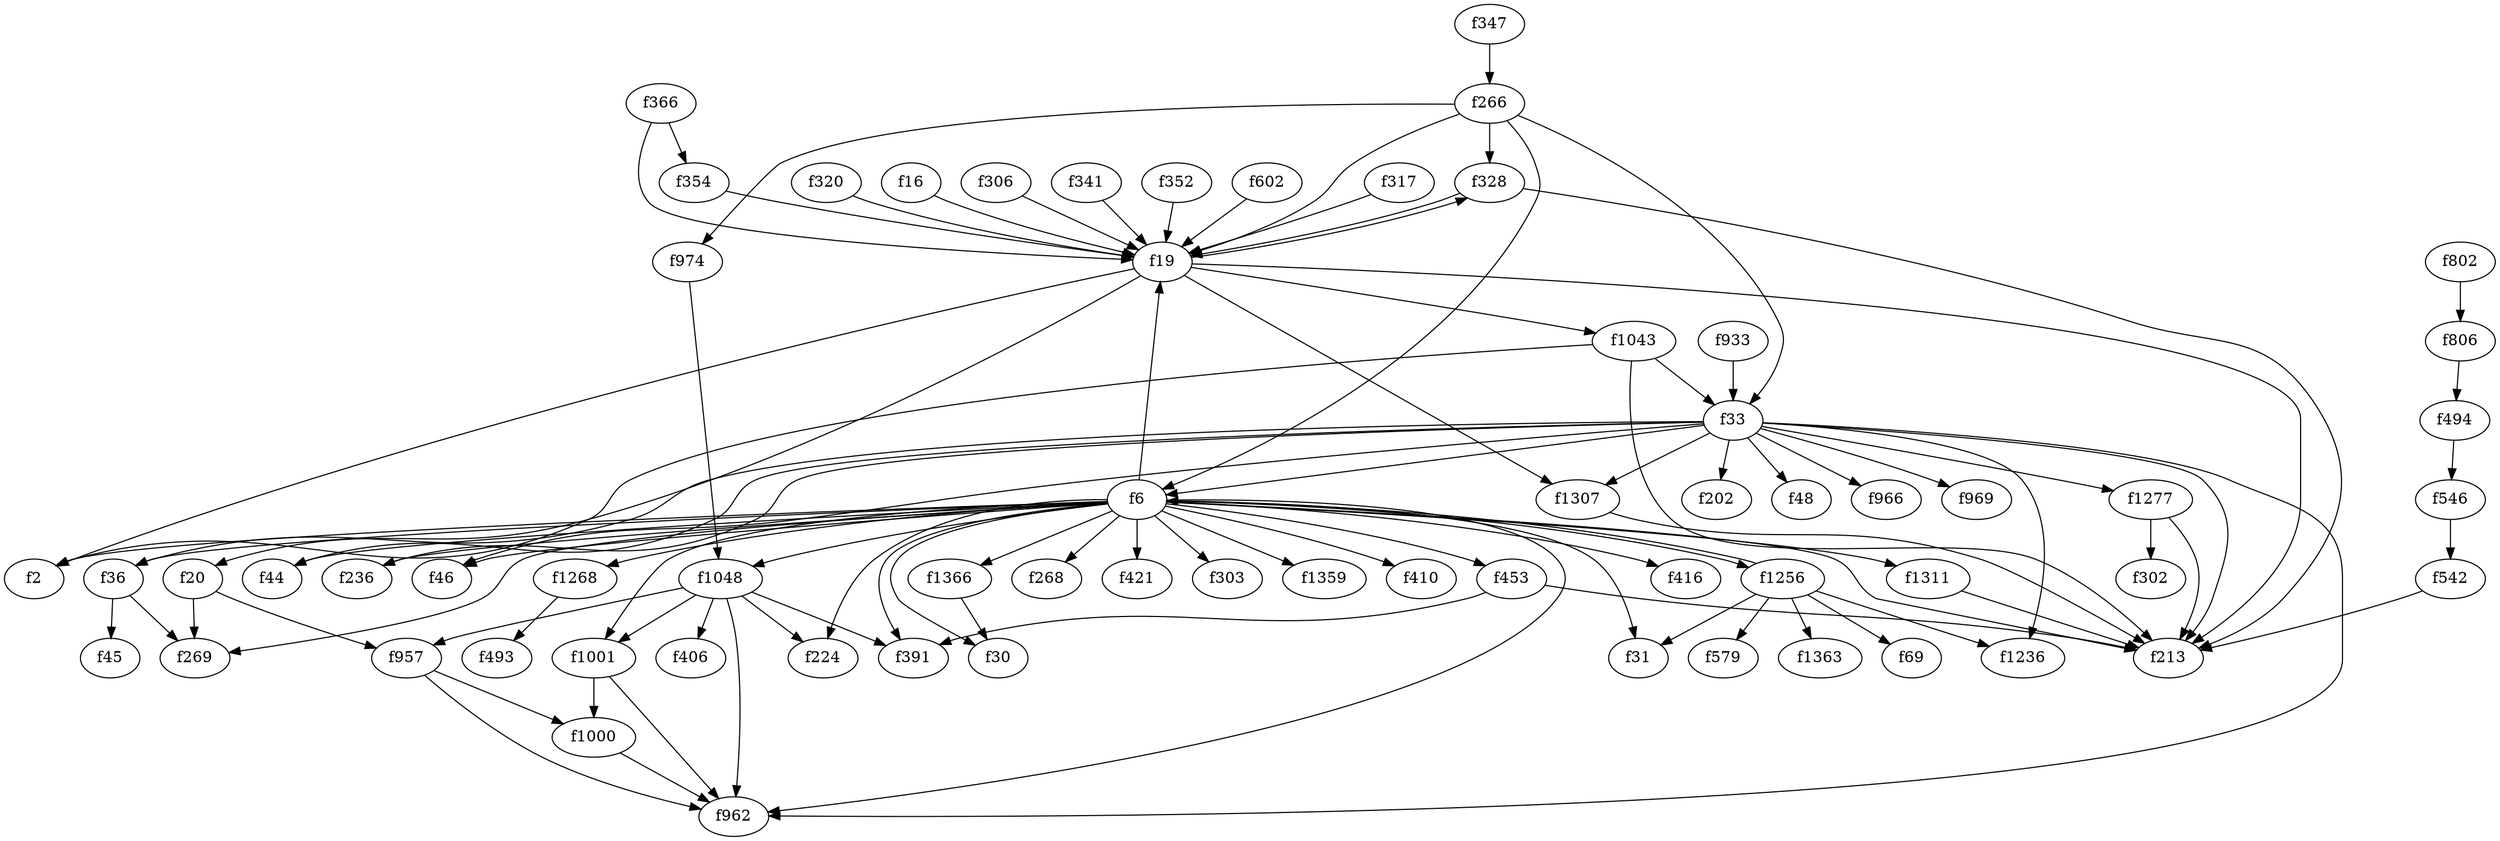 strict digraph "" {
f266;
f328;
f19;
f1043;
f33;
f6;
f1048;
f1001;
f1000;
f962;
f957;
f347;
f453;
f213;
f1311;
f1256;
f1363;
f36;
f269;
f31;
f406;
f20;
f391;
f317;
f320;
f1277;
f1307;
f2;
f416;
f366;
f354;
f16;
f1366;
f30;
f224;
f1268;
f493;
f69;
f44;
f268;
f421;
f303;
f236;
f1359;
f46;
f306;
f341;
f202;
f48;
f352;
f602;
f579;
f933;
f45;
f410;
f1236;
f974;
f966;
f969;
f302;
f802;
f806;
f494;
f546;
f542;
f266 -> f328;
f266 -> f19;
f266 -> f33;
f266 -> f6;
f266 -> f974;
f328 -> f19;
f328 -> f213;
f19 -> f1043;
f19 -> f20;
f19 -> f1307;
f19 -> f328;
f19 -> f213;
f19 -> f2;
f1043 -> f33;
f1043 -> f213;
f1043 -> f2;
f33 -> f6;
f33 -> f1277;
f33 -> f1307;
f33 -> f36;
f33 -> f213;
f33 -> f202;
f33 -> f48;
f33 -> f44;
f33 -> f962;
f33 -> f966;
f33 -> f969;
f33 -> f236;
f33 -> f46;
f33 -> f1236;
f6 -> f1048;
f6 -> f1001;
f6 -> f453;
f6 -> f1311;
f6 -> f1256;
f6 -> f36;
f6 -> f19;
f6 -> f213;
f6 -> f2;
f6 -> f416;
f6 -> f1366;
f6 -> f1268;
f6 -> f44;
f6 -> f268;
f6 -> f269;
f6 -> f31;
f6 -> f421;
f6 -> f303;
f6 -> f962;
f6 -> f391;
f6 -> f236;
f6 -> f1359;
f6 -> f46;
f6 -> f30;
f6 -> f410;
f6 -> f224;
f1048 -> f1001;
f1048 -> f957;
f1048 -> f406;
f1048 -> f962;
f1048 -> f391;
f1048 -> f224;
f1001 -> f1000;
f1001 -> f962;
f1000 -> f962;
f957 -> f1000;
f957 -> f962;
f347 -> f266;
f453 -> f213;
f453 -> f391;
f1311 -> f213;
f1256 -> f1363;
f1256 -> f31;
f1256 -> f69;
f1256 -> f579;
f1256 -> f1236;
f1256 -> f6;
f36 -> f269;
f36 -> f45;
f20 -> f957;
f20 -> f269;
f317 -> f19;
f320 -> f19;
f1277 -> f213;
f1277 -> f302;
f1307 -> f213;
f366 -> f354;
f366 -> f19;
f354 -> f19;
f16 -> f19;
f1366 -> f30;
f1268 -> f493;
f306 -> f19;
f341 -> f19;
f352 -> f19;
f602 -> f19;
f933 -> f33;
f974 -> f1048;
f802 -> f806;
f806 -> f494;
f494 -> f546;
f546 -> f542;
f542 -> f213;
}
